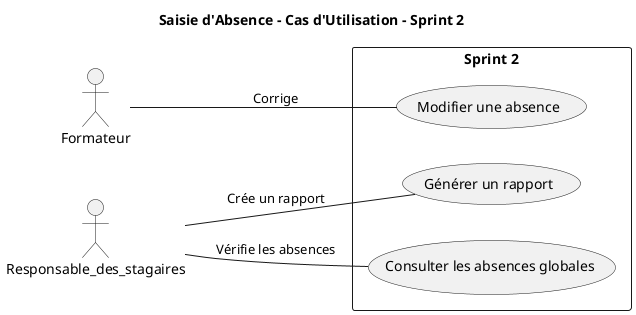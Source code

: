 @startuml
title Saisie d'Absence - Cas d'Utilisation - Sprint 2
left to right direction

actor Formateur as U
actor Responsable_des_stagaires as A

rectangle "Sprint 2" {
    usecase UC3 as "Modifier une absence"
    usecase UC4 as "Générer un rapport"
    usecase UC5 as "Consulter les absences globales"
}

U -- UC3 : "Corrige"
A -- UC5 : "Vérifie les absences"
A -- UC4 : "Crée un rapport"

@enduml
